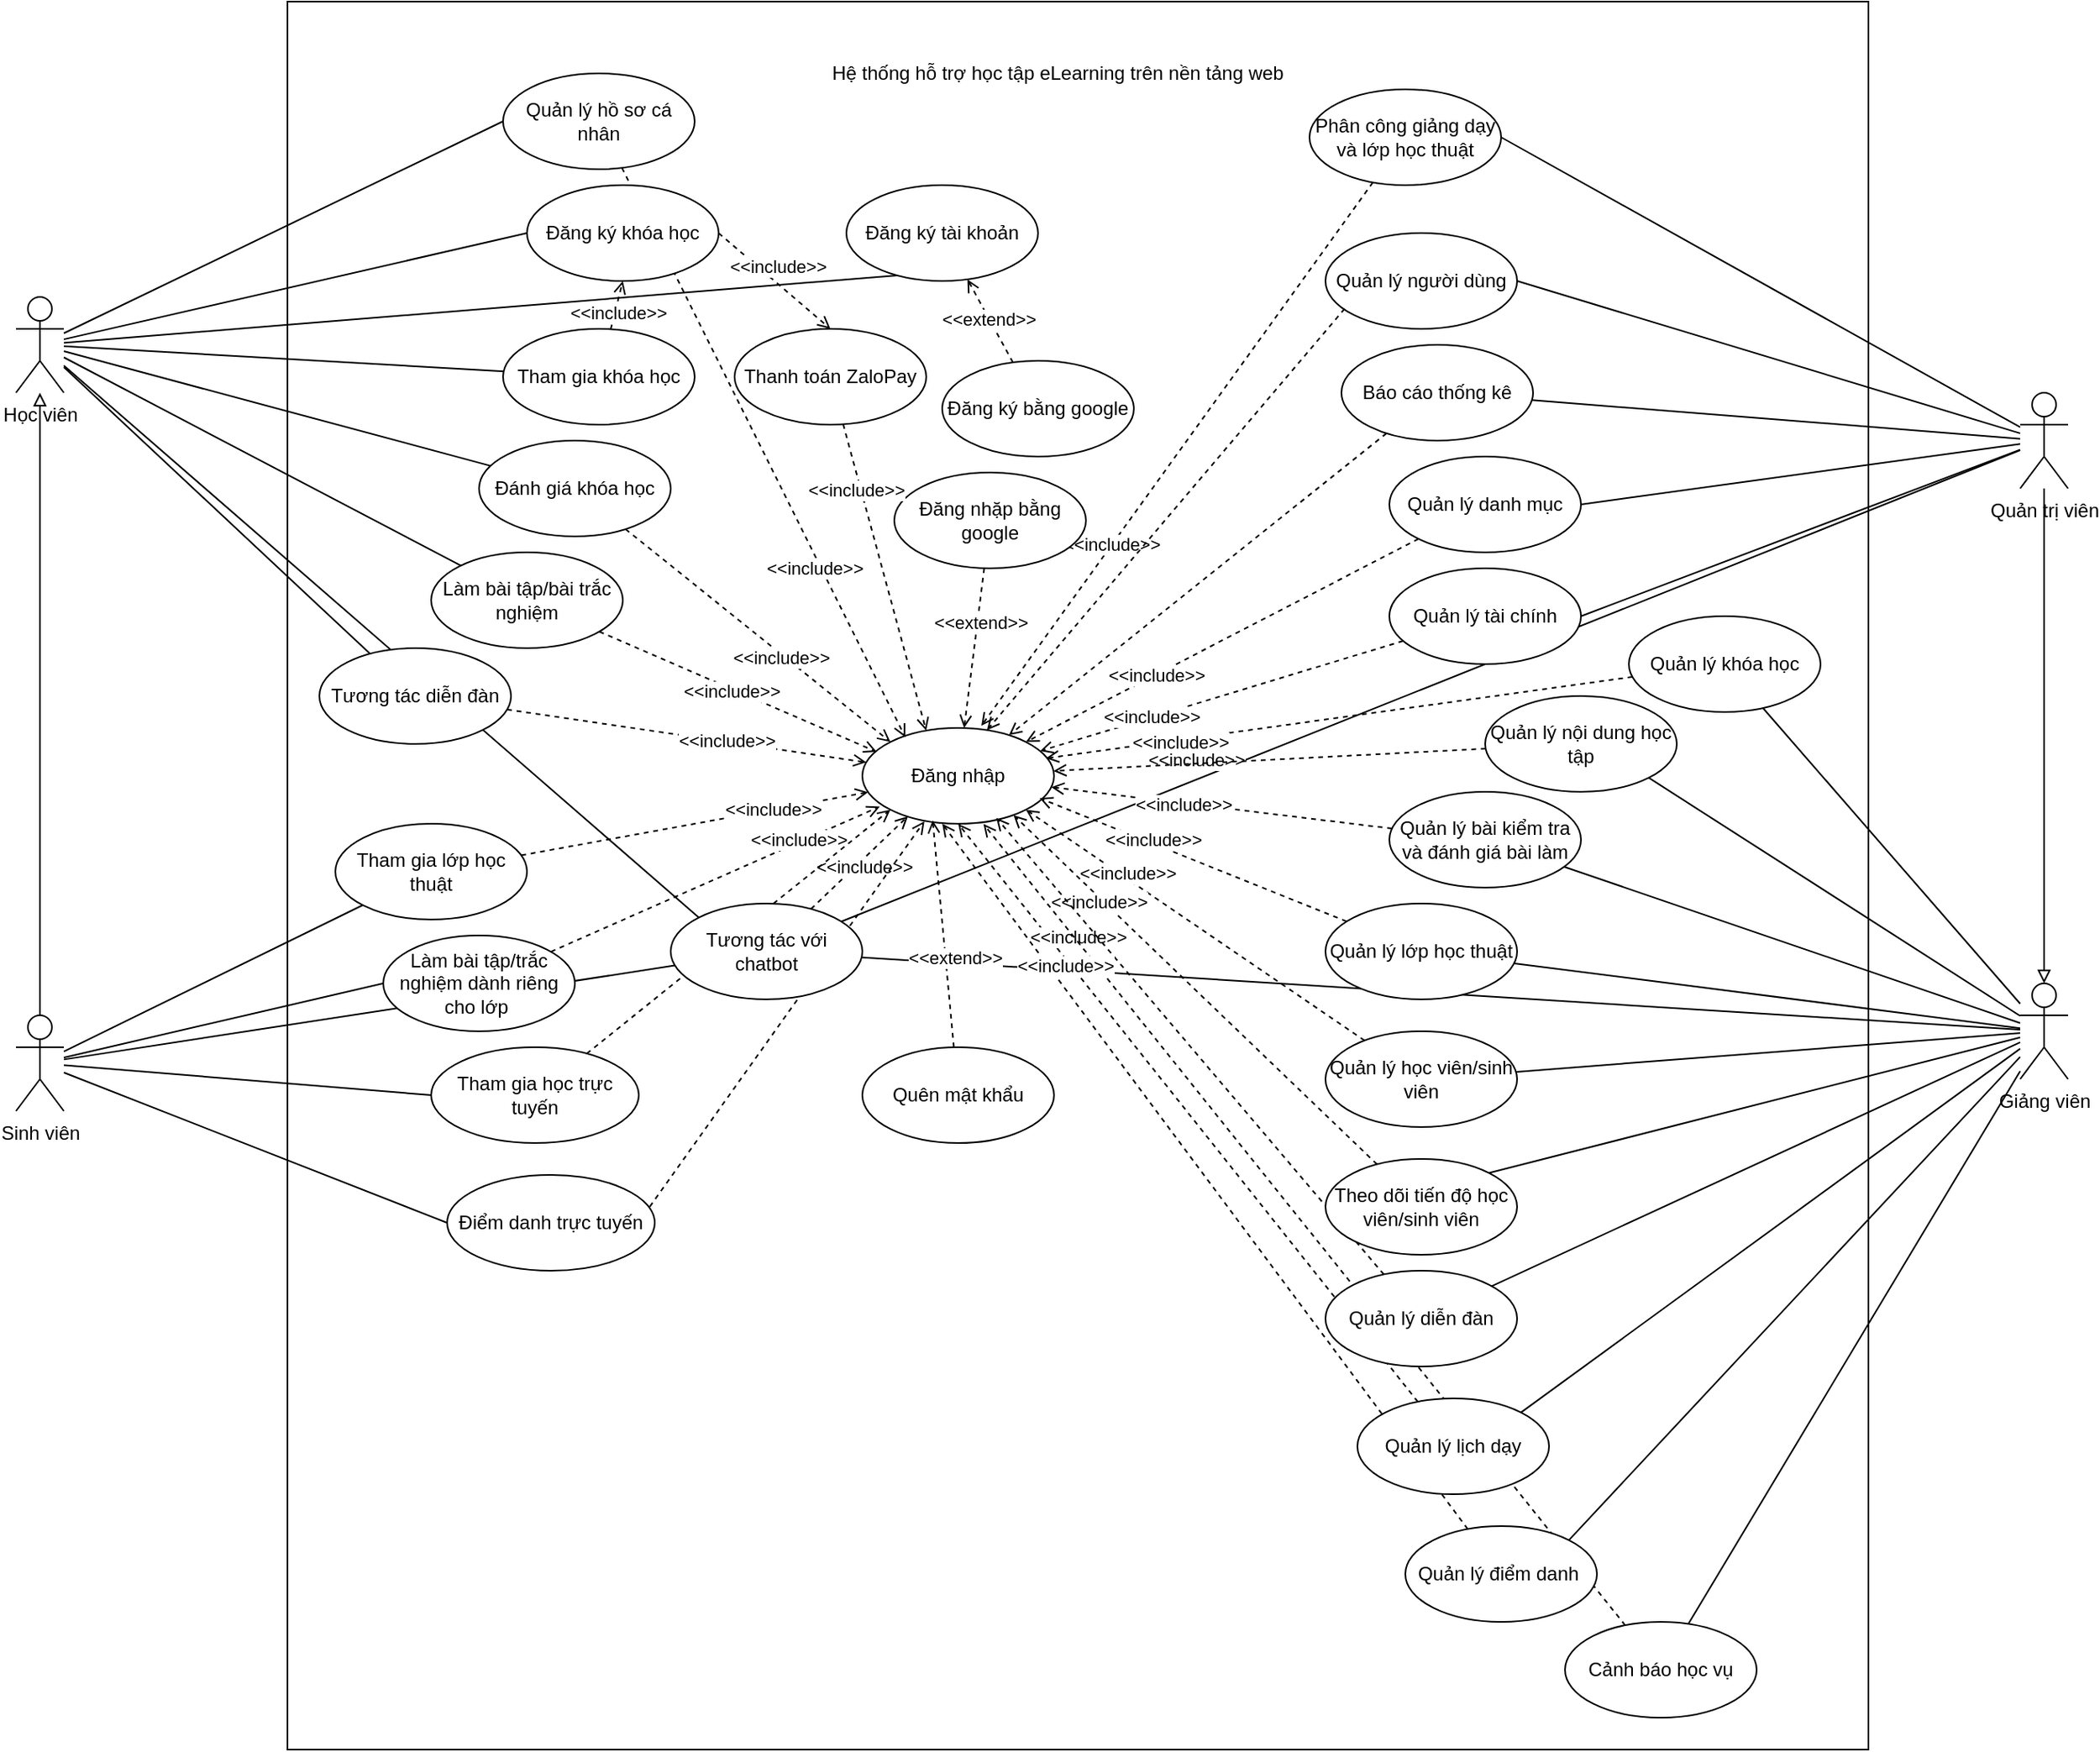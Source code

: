 <mxfile version="27.0.5">
  <diagram name="Page-1" id="1tPXWr4MXvIg0yxkVhAh">
    <mxGraphModel dx="3032" dy="2328" grid="1" gridSize="10" guides="1" tooltips="1" connect="1" arrows="1" fold="1" page="1" pageScale="1" pageWidth="850" pageHeight="1100" math="0" shadow="0">
      <root>
        <mxCell id="0" />
        <mxCell id="1" parent="0" />
        <mxCell id="3rlUS54P9s7ipiS06-Pa-1" value="" style="rounded=0;whiteSpace=wrap;html=1;" parent="1" vertex="1">
          <mxGeometry x="170" y="-75" width="990" height="1095" as="geometry" />
        </mxCell>
        <mxCell id="3rlUS54P9s7ipiS06-Pa-2" value="Hệ thống hỗ trợ học tập eLearning trên nền tảng web" style="text;html=1;align=center;verticalAlign=middle;whiteSpace=wrap;rounded=0;" parent="1" vertex="1">
          <mxGeometry x="425" y="-40" width="455" height="20" as="geometry" />
        </mxCell>
        <mxCell id="3rlUS54P9s7ipiS06-Pa-32" style="rounded=0;orthogonalLoop=1;jettySize=auto;html=1;entryX=1;entryY=0.5;entryDx=0;entryDy=0;endArrow=none;startFill=0;" parent="1" source="3rlUS54P9s7ipiS06-Pa-3" target="3rlUS54P9s7ipiS06-Pa-15" edge="1">
          <mxGeometry relative="1" as="geometry" />
        </mxCell>
        <mxCell id="3rlUS54P9s7ipiS06-Pa-33" style="rounded=0;orthogonalLoop=1;jettySize=auto;html=1;entryX=1;entryY=0.5;entryDx=0;entryDy=0;endArrow=none;startFill=0;" parent="1" source="3rlUS54P9s7ipiS06-Pa-3" target="3rlUS54P9s7ipiS06-Pa-16" edge="1">
          <mxGeometry relative="1" as="geometry" />
        </mxCell>
        <mxCell id="3rlUS54P9s7ipiS06-Pa-35" style="rounded=0;orthogonalLoop=1;jettySize=auto;html=1;entryX=1;entryY=0.5;entryDx=0;entryDy=0;endArrow=none;startFill=0;" parent="1" source="3rlUS54P9s7ipiS06-Pa-3" target="3rlUS54P9s7ipiS06-Pa-21" edge="1">
          <mxGeometry relative="1" as="geometry" />
        </mxCell>
        <mxCell id="3rlUS54P9s7ipiS06-Pa-36" style="rounded=0;orthogonalLoop=1;jettySize=auto;html=1;entryX=1;entryY=0.5;entryDx=0;entryDy=0;endArrow=none;startFill=0;" parent="1" source="3rlUS54P9s7ipiS06-Pa-3" target="3rlUS54P9s7ipiS06-Pa-18" edge="1">
          <mxGeometry relative="1" as="geometry" />
        </mxCell>
        <mxCell id="3rlUS54P9s7ipiS06-Pa-59" style="rounded=0;orthogonalLoop=1;jettySize=auto;html=1;endArrow=none;startFill=0;" parent="1" source="3rlUS54P9s7ipiS06-Pa-3" target="3rlUS54P9s7ipiS06-Pa-20" edge="1">
          <mxGeometry relative="1" as="geometry" />
        </mxCell>
        <mxCell id="3rlUS54P9s7ipiS06-Pa-69" style="rounded=0;orthogonalLoop=1;jettySize=auto;html=1;endArrow=block;endFill=0;" parent="1" source="3rlUS54P9s7ipiS06-Pa-3" target="3rlUS54P9s7ipiS06-Pa-9" edge="1">
          <mxGeometry relative="1" as="geometry" />
        </mxCell>
        <mxCell id="3rlUS54P9s7ipiS06-Pa-274" style="rounded=0;orthogonalLoop=1;jettySize=auto;html=1;endArrow=none;startFill=0;" parent="1" source="3rlUS54P9s7ipiS06-Pa-3" target="3rlUS54P9s7ipiS06-Pa-271" edge="1">
          <mxGeometry relative="1" as="geometry" />
        </mxCell>
        <mxCell id="3rlUS54P9s7ipiS06-Pa-3" value="Quản trị viên" style="shape=umlActor;verticalLabelPosition=bottom;verticalAlign=top;html=1;outlineConnect=0;" parent="1" vertex="1">
          <mxGeometry x="1255" y="170" width="30" height="60" as="geometry" />
        </mxCell>
        <mxCell id="3rlUS54P9s7ipiS06-Pa-112" style="rounded=0;orthogonalLoop=1;jettySize=auto;html=1;entryX=0;entryY=0.5;entryDx=0;entryDy=0;endArrow=none;startFill=0;" parent="1" source="3rlUS54P9s7ipiS06-Pa-5" target="3rlUS54P9s7ipiS06-Pa-105" edge="1">
          <mxGeometry relative="1" as="geometry" />
        </mxCell>
        <mxCell id="3rlUS54P9s7ipiS06-Pa-113" style="rounded=0;orthogonalLoop=1;jettySize=auto;html=1;entryX=0;entryY=0.5;entryDx=0;entryDy=0;endArrow=none;startFill=0;" parent="1" source="3rlUS54P9s7ipiS06-Pa-5" target="3rlUS54P9s7ipiS06-Pa-109" edge="1">
          <mxGeometry relative="1" as="geometry" />
        </mxCell>
        <mxCell id="3rlUS54P9s7ipiS06-Pa-114" style="rounded=0;orthogonalLoop=1;jettySize=auto;html=1;endArrow=none;startFill=0;" parent="1" source="3rlUS54P9s7ipiS06-Pa-5" target="3rlUS54P9s7ipiS06-Pa-107" edge="1">
          <mxGeometry relative="1" as="geometry" />
        </mxCell>
        <mxCell id="3rlUS54P9s7ipiS06-Pa-115" style="rounded=0;orthogonalLoop=1;jettySize=auto;html=1;endArrow=none;startFill=0;" parent="1" source="3rlUS54P9s7ipiS06-Pa-5" target="3rlUS54P9s7ipiS06-Pa-110" edge="1">
          <mxGeometry relative="1" as="geometry" />
        </mxCell>
        <mxCell id="3rlUS54P9s7ipiS06-Pa-116" style="rounded=0;orthogonalLoop=1;jettySize=auto;html=1;endArrow=none;startFill=0;" parent="1" source="3rlUS54P9s7ipiS06-Pa-5" target="3rlUS54P9s7ipiS06-Pa-108" edge="1">
          <mxGeometry relative="1" as="geometry" />
        </mxCell>
        <mxCell id="3rlUS54P9s7ipiS06-Pa-118" style="rounded=0;orthogonalLoop=1;jettySize=auto;html=1;endArrow=none;startFill=0;" parent="1" source="3rlUS54P9s7ipiS06-Pa-5" target="3rlUS54P9s7ipiS06-Pa-117" edge="1">
          <mxGeometry relative="1" as="geometry" />
        </mxCell>
        <mxCell id="3rlUS54P9s7ipiS06-Pa-129" style="rounded=0;orthogonalLoop=1;jettySize=auto;html=1;endArrow=none;startFill=0;entryX=0.282;entryY=0.939;entryDx=0;entryDy=0;entryPerimeter=0;" parent="1" source="3rlUS54P9s7ipiS06-Pa-5" target="3rlUS54P9s7ipiS06-Pa-39" edge="1">
          <mxGeometry relative="1" as="geometry">
            <mxPoint x="511" y="95" as="targetPoint" />
          </mxGeometry>
        </mxCell>
        <mxCell id="3rlUS54P9s7ipiS06-Pa-138" style="rounded=0;orthogonalLoop=1;jettySize=auto;html=1;entryX=0;entryY=0;entryDx=0;entryDy=0;endArrow=none;startFill=0;" parent="1" source="3rlUS54P9s7ipiS06-Pa-5" target="3rlUS54P9s7ipiS06-Pa-20" edge="1">
          <mxGeometry relative="1" as="geometry" />
        </mxCell>
        <mxCell id="3rlUS54P9s7ipiS06-Pa-5" value="Học viên" style="shape=umlActor;verticalLabelPosition=bottom;verticalAlign=top;html=1;outlineConnect=0;" parent="1" vertex="1">
          <mxGeometry y="110" width="30" height="60" as="geometry" />
        </mxCell>
        <mxCell id="3rlUS54P9s7ipiS06-Pa-80" style="rounded=0;orthogonalLoop=1;jettySize=auto;html=1;entryX=1;entryY=1;entryDx=0;entryDy=0;endArrow=none;startFill=0;" parent="1" source="3rlUS54P9s7ipiS06-Pa-9" target="3rlUS54P9s7ipiS06-Pa-70" edge="1">
          <mxGeometry relative="1" as="geometry" />
        </mxCell>
        <mxCell id="3rlUS54P9s7ipiS06-Pa-81" style="rounded=0;orthogonalLoop=1;jettySize=auto;html=1;endArrow=none;startFill=0;" parent="1" source="3rlUS54P9s7ipiS06-Pa-9" target="3rlUS54P9s7ipiS06-Pa-72" edge="1">
          <mxGeometry relative="1" as="geometry" />
        </mxCell>
        <mxCell id="3rlUS54P9s7ipiS06-Pa-82" style="rounded=0;orthogonalLoop=1;jettySize=auto;html=1;endArrow=none;startFill=0;" parent="1" source="3rlUS54P9s7ipiS06-Pa-9" target="3rlUS54P9s7ipiS06-Pa-73" edge="1">
          <mxGeometry relative="1" as="geometry" />
        </mxCell>
        <mxCell id="3rlUS54P9s7ipiS06-Pa-83" style="rounded=0;orthogonalLoop=1;jettySize=auto;html=1;endArrow=none;startFill=0;" parent="1" source="3rlUS54P9s7ipiS06-Pa-9" target="3rlUS54P9s7ipiS06-Pa-75" edge="1">
          <mxGeometry relative="1" as="geometry" />
        </mxCell>
        <mxCell id="3rlUS54P9s7ipiS06-Pa-84" style="rounded=0;orthogonalLoop=1;jettySize=auto;html=1;entryX=1;entryY=0;entryDx=0;entryDy=0;endArrow=none;startFill=0;" parent="1" source="3rlUS54P9s7ipiS06-Pa-9" target="3rlUS54P9s7ipiS06-Pa-74" edge="1">
          <mxGeometry relative="1" as="geometry" />
        </mxCell>
        <mxCell id="3rlUS54P9s7ipiS06-Pa-86" style="rounded=0;orthogonalLoop=1;jettySize=auto;html=1;endArrow=none;startFill=0;" parent="1" source="3rlUS54P9s7ipiS06-Pa-9" target="3rlUS54P9s7ipiS06-Pa-76" edge="1">
          <mxGeometry relative="1" as="geometry" />
        </mxCell>
        <mxCell id="3rlUS54P9s7ipiS06-Pa-87" style="rounded=0;orthogonalLoop=1;jettySize=auto;html=1;endArrow=none;startFill=0;" parent="1" source="3rlUS54P9s7ipiS06-Pa-9" target="3rlUS54P9s7ipiS06-Pa-20" edge="1">
          <mxGeometry relative="1" as="geometry" />
        </mxCell>
        <mxCell id="QAu3yOFL1Gq5CAF_MN-S-8" style="rounded=0;orthogonalLoop=1;jettySize=auto;html=1;endArrow=none;startFill=0;" edge="1" parent="1" source="3rlUS54P9s7ipiS06-Pa-9" target="3rlUS54P9s7ipiS06-Pa-17">
          <mxGeometry relative="1" as="geometry" />
        </mxCell>
        <mxCell id="QAu3yOFL1Gq5CAF_MN-S-9" style="rounded=0;orthogonalLoop=1;jettySize=auto;html=1;entryX=1;entryY=0;entryDx=0;entryDy=0;endArrow=none;startFill=0;" edge="1" parent="1" source="3rlUS54P9s7ipiS06-Pa-9" target="QAu3yOFL1Gq5CAF_MN-S-5">
          <mxGeometry relative="1" as="geometry" />
        </mxCell>
        <mxCell id="QAu3yOFL1Gq5CAF_MN-S-10" style="rounded=0;orthogonalLoop=1;jettySize=auto;html=1;endArrow=none;startFill=0;" edge="1" parent="1" source="3rlUS54P9s7ipiS06-Pa-9" target="QAu3yOFL1Gq5CAF_MN-S-6">
          <mxGeometry relative="1" as="geometry" />
        </mxCell>
        <mxCell id="QAu3yOFL1Gq5CAF_MN-S-14" style="rounded=0;orthogonalLoop=1;jettySize=auto;html=1;entryX=1;entryY=0;entryDx=0;entryDy=0;endArrow=none;startFill=0;" edge="1" parent="1" source="3rlUS54P9s7ipiS06-Pa-9" target="3rlUS54P9s7ipiS06-Pa-22">
          <mxGeometry relative="1" as="geometry" />
        </mxCell>
        <mxCell id="3rlUS54P9s7ipiS06-Pa-9" value="Giảng viên" style="shape=umlActor;verticalLabelPosition=bottom;verticalAlign=top;html=1;outlineConnect=0;" parent="1" vertex="1">
          <mxGeometry x="1255" y="540" width="30" height="60" as="geometry" />
        </mxCell>
        <mxCell id="3rlUS54P9s7ipiS06-Pa-136" style="rounded=0;orthogonalLoop=1;jettySize=auto;html=1;endArrow=block;endFill=0;" parent="1" source="3rlUS54P9s7ipiS06-Pa-10" target="3rlUS54P9s7ipiS06-Pa-5" edge="1">
          <mxGeometry relative="1" as="geometry" />
        </mxCell>
        <mxCell id="3rlUS54P9s7ipiS06-Pa-140" style="rounded=0;orthogonalLoop=1;jettySize=auto;html=1;endArrow=none;startFill=0;" parent="1" source="3rlUS54P9s7ipiS06-Pa-10" target="3rlUS54P9s7ipiS06-Pa-139" edge="1">
          <mxGeometry relative="1" as="geometry" />
        </mxCell>
        <mxCell id="3rlUS54P9s7ipiS06-Pa-144" style="rounded=0;orthogonalLoop=1;jettySize=auto;html=1;entryX=0;entryY=0.5;entryDx=0;entryDy=0;endArrow=none;startFill=0;" parent="1" source="3rlUS54P9s7ipiS06-Pa-10" target="3rlUS54P9s7ipiS06-Pa-143" edge="1">
          <mxGeometry relative="1" as="geometry" />
        </mxCell>
        <mxCell id="3rlUS54P9s7ipiS06-Pa-145" style="rounded=0;orthogonalLoop=1;jettySize=auto;html=1;endArrow=none;startFill=0;" parent="1" source="3rlUS54P9s7ipiS06-Pa-10" target="3rlUS54P9s7ipiS06-Pa-20" edge="1">
          <mxGeometry relative="1" as="geometry" />
        </mxCell>
        <mxCell id="QAu3yOFL1Gq5CAF_MN-S-3" style="rounded=0;orthogonalLoop=1;jettySize=auto;html=1;entryX=0;entryY=0.5;entryDx=0;entryDy=0;endArrow=none;startFill=0;" edge="1" parent="1" source="3rlUS54P9s7ipiS06-Pa-10" target="QAu3yOFL1Gq5CAF_MN-S-1">
          <mxGeometry relative="1" as="geometry" />
        </mxCell>
        <mxCell id="QAu3yOFL1Gq5CAF_MN-S-4" style="rounded=0;orthogonalLoop=1;jettySize=auto;html=1;entryX=0;entryY=0.5;entryDx=0;entryDy=0;endArrow=none;startFill=0;" edge="1" parent="1" source="3rlUS54P9s7ipiS06-Pa-10" target="QAu3yOFL1Gq5CAF_MN-S-2">
          <mxGeometry relative="1" as="geometry" />
        </mxCell>
        <mxCell id="3rlUS54P9s7ipiS06-Pa-10" value="Sinh viên" style="shape=umlActor;verticalLabelPosition=bottom;verticalAlign=top;html=1;outlineConnect=0;" parent="1" vertex="1">
          <mxGeometry y="560" width="30" height="60" as="geometry" />
        </mxCell>
        <mxCell id="3rlUS54P9s7ipiS06-Pa-14" value="Đăng nhập" style="ellipse;whiteSpace=wrap;html=1;" parent="1" vertex="1">
          <mxGeometry x="530" y="380" width="120" height="60" as="geometry" />
        </mxCell>
        <mxCell id="3rlUS54P9s7ipiS06-Pa-48" style="rounded=0;orthogonalLoop=1;jettySize=auto;html=1;endArrow=open;endFill=0;dashed=1;entryX=0.621;entryY=-0.022;entryDx=0;entryDy=0;entryPerimeter=0;" parent="1" source="3rlUS54P9s7ipiS06-Pa-16" target="3rlUS54P9s7ipiS06-Pa-14" edge="1">
          <mxGeometry relative="1" as="geometry" />
        </mxCell>
        <mxCell id="3rlUS54P9s7ipiS06-Pa-65" value="&amp;lt;&amp;lt;include&amp;gt;&amp;gt;" style="edgeLabel;html=1;align=center;verticalAlign=middle;resizable=0;points=[];" parent="3rlUS54P9s7ipiS06-Pa-48" vertex="1" connectable="0">
          <mxGeometry x="0.332" y="-1" relative="1" as="geometry">
            <mxPoint as="offset" />
          </mxGeometry>
        </mxCell>
        <mxCell id="3rlUS54P9s7ipiS06-Pa-55" style="rounded=0;orthogonalLoop=1;jettySize=auto;html=1;endArrow=open;endFill=0;dashed=1;entryX=0.958;entryY=0.317;entryDx=0;entryDy=0;entryPerimeter=0;" parent="1" source="3rlUS54P9s7ipiS06-Pa-17" target="3rlUS54P9s7ipiS06-Pa-14" edge="1">
          <mxGeometry relative="1" as="geometry">
            <mxPoint x="610" y="380" as="targetPoint" />
          </mxGeometry>
        </mxCell>
        <mxCell id="3rlUS54P9s7ipiS06-Pa-64" value="&amp;lt;&amp;lt;include&amp;gt;&amp;gt;" style="edgeLabel;html=1;align=center;verticalAlign=middle;resizable=0;points=[];" parent="3rlUS54P9s7ipiS06-Pa-55" vertex="1" connectable="0">
          <mxGeometry x="0.613" relative="1" as="geometry">
            <mxPoint x="23" y="11" as="offset" />
          </mxGeometry>
        </mxCell>
        <mxCell id="3rlUS54P9s7ipiS06-Pa-275" value="&amp;lt;&amp;lt;include&amp;gt;&amp;gt;" style="edgeLabel;html=1;align=center;verticalAlign=middle;resizable=0;points=[];" parent="3rlUS54P9s7ipiS06-Pa-55" vertex="1" connectable="0">
          <mxGeometry x="0.543" y="1" relative="1" as="geometry">
            <mxPoint as="offset" />
          </mxGeometry>
        </mxCell>
        <mxCell id="3rlUS54P9s7ipiS06-Pa-17" value="&lt;p style=&quot;white-space-collapse: preserve;&quot; dir=&quot;auto&quot;&gt;Quản lý khóa học&lt;/p&gt;" style="ellipse;whiteSpace=wrap;html=1;" parent="1" vertex="1">
          <mxGeometry x="1010" y="310" width="120" height="60" as="geometry" />
        </mxCell>
        <mxCell id="3rlUS54P9s7ipiS06-Pa-51" style="rounded=0;orthogonalLoop=1;jettySize=auto;html=1;endArrow=open;endFill=0;dashed=1;" parent="1" source="3rlUS54P9s7ipiS06-Pa-18" target="3rlUS54P9s7ipiS06-Pa-14" edge="1">
          <mxGeometry relative="1" as="geometry" />
        </mxCell>
        <mxCell id="3rlUS54P9s7ipiS06-Pa-62" value="&amp;lt;&amp;lt;include&amp;gt;&amp;gt;" style="edgeLabel;html=1;align=center;verticalAlign=middle;resizable=0;points=[];" parent="3rlUS54P9s7ipiS06-Pa-51" vertex="1" connectable="0">
          <mxGeometry x="0.383" relative="1" as="geometry">
            <mxPoint as="offset" />
          </mxGeometry>
        </mxCell>
        <mxCell id="3rlUS54P9s7ipiS06-Pa-18" value="&lt;p style=&quot;white-space-collapse: preserve;&quot; dir=&quot;auto&quot;&gt;Quản lý tài chính&lt;/p&gt;" style="ellipse;whiteSpace=wrap;html=1;" parent="1" vertex="1">
          <mxGeometry x="860" y="280" width="120" height="60" as="geometry" />
        </mxCell>
        <mxCell id="3rlUS54P9s7ipiS06-Pa-58" style="rounded=0;orthogonalLoop=1;jettySize=auto;html=1;endArrow=open;endFill=0;dashed=1;entryX=0.238;entryY=0.922;entryDx=0;entryDy=0;entryPerimeter=0;" parent="1" source="3rlUS54P9s7ipiS06-Pa-20" target="3rlUS54P9s7ipiS06-Pa-14" edge="1">
          <mxGeometry relative="1" as="geometry" />
        </mxCell>
        <mxCell id="3rlUS54P9s7ipiS06-Pa-67" value="&amp;lt;&amp;lt;include&amp;gt;&amp;gt;" style="edgeLabel;html=1;align=center;verticalAlign=middle;resizable=0;points=[];" parent="3rlUS54P9s7ipiS06-Pa-58" vertex="1" connectable="0">
          <mxGeometry x="0.474" y="-3" relative="1" as="geometry">
            <mxPoint x="-14" y="14" as="offset" />
          </mxGeometry>
        </mxCell>
        <mxCell id="3rlUS54P9s7ipiS06-Pa-50" style="rounded=0;orthogonalLoop=1;jettySize=auto;html=1;endArrow=open;endFill=0;dashed=1;entryX=1;entryY=0;entryDx=0;entryDy=0;" parent="1" source="3rlUS54P9s7ipiS06-Pa-21" target="3rlUS54P9s7ipiS06-Pa-14" edge="1">
          <mxGeometry relative="1" as="geometry" />
        </mxCell>
        <mxCell id="3rlUS54P9s7ipiS06-Pa-63" value="&amp;lt;&amp;lt;include&amp;gt;&amp;gt;" style="edgeLabel;html=1;align=center;verticalAlign=middle;resizable=0;points=[];" parent="3rlUS54P9s7ipiS06-Pa-50" vertex="1" connectable="0">
          <mxGeometry x="0.337" relative="1" as="geometry">
            <mxPoint as="offset" />
          </mxGeometry>
        </mxCell>
        <mxCell id="3rlUS54P9s7ipiS06-Pa-21" value="&lt;p style=&quot;white-space-collapse: preserve;&quot; dir=&quot;auto&quot;&gt;Quản lý danh mục&lt;/p&gt;" style="ellipse;whiteSpace=wrap;html=1;" parent="1" vertex="1">
          <mxGeometry x="860" y="210" width="120" height="60" as="geometry" />
        </mxCell>
        <mxCell id="3rlUS54P9s7ipiS06-Pa-52" style="rounded=0;orthogonalLoop=1;jettySize=auto;html=1;endArrow=open;endFill=0;dashed=1;" parent="1" source="3rlUS54P9s7ipiS06-Pa-22" edge="1">
          <mxGeometry relative="1" as="geometry">
            <mxPoint x="590" y="440" as="targetPoint" />
          </mxGeometry>
        </mxCell>
        <mxCell id="3rlUS54P9s7ipiS06-Pa-61" value="&amp;lt;&amp;lt;include&amp;gt;&amp;gt;" style="edgeLabel;html=1;align=center;verticalAlign=middle;resizable=0;points=[];" parent="3rlUS54P9s7ipiS06-Pa-52" vertex="1" connectable="0">
          <mxGeometry x="0.553" y="2" relative="1" as="geometry">
            <mxPoint x="12" y="-12" as="offset" />
          </mxGeometry>
        </mxCell>
        <mxCell id="3rlUS54P9s7ipiS06-Pa-39" value="Đăng ký tài khoản" style="ellipse;whiteSpace=wrap;html=1;" parent="1" vertex="1">
          <mxGeometry x="520" y="40" width="120" height="60" as="geometry" />
        </mxCell>
        <mxCell id="3rlUS54P9s7ipiS06-Pa-43" style="rounded=0;orthogonalLoop=1;jettySize=auto;html=1;endArrow=open;endFill=0;dashed=1;" parent="1" source="3rlUS54P9s7ipiS06-Pa-42" target="3rlUS54P9s7ipiS06-Pa-14" edge="1">
          <mxGeometry relative="1" as="geometry" />
        </mxCell>
        <mxCell id="3rlUS54P9s7ipiS06-Pa-270" value="&amp;lt;&amp;lt;extend&amp;gt;&amp;gt;" style="edgeLabel;html=1;align=center;verticalAlign=middle;resizable=0;points=[];" parent="3rlUS54P9s7ipiS06-Pa-43" vertex="1" connectable="0">
          <mxGeometry x="-0.324" y="2" relative="1" as="geometry">
            <mxPoint as="offset" />
          </mxGeometry>
        </mxCell>
        <mxCell id="3rlUS54P9s7ipiS06-Pa-42" value="Đăng nhặp bằng google" style="ellipse;whiteSpace=wrap;html=1;" parent="1" vertex="1">
          <mxGeometry x="550" y="220" width="120" height="60" as="geometry" />
        </mxCell>
        <mxCell id="3rlUS54P9s7ipiS06-Pa-44" value="Đăng ký bằng google" style="ellipse;whiteSpace=wrap;html=1;" parent="1" vertex="1">
          <mxGeometry x="580" y="150" width="120" height="60" as="geometry" />
        </mxCell>
        <mxCell id="3rlUS54P9s7ipiS06-Pa-46" style="rounded=0;orthogonalLoop=1;jettySize=auto;html=1;exitX=0;exitY=0;exitDx=0;exitDy=0;" parent="1" source="3rlUS54P9s7ipiS06-Pa-15" target="3rlUS54P9s7ipiS06-Pa-15" edge="1">
          <mxGeometry relative="1" as="geometry" />
        </mxCell>
        <mxCell id="3rlUS54P9s7ipiS06-Pa-15" value="&lt;p style=&quot;white-space-collapse: preserve;&quot; dir=&quot;auto&quot;&gt;Quản lý người dùng&lt;/p&gt;" style="ellipse;whiteSpace=wrap;html=1;" parent="1" vertex="1">
          <mxGeometry x="820" y="70" width="120" height="60" as="geometry" />
        </mxCell>
        <mxCell id="3rlUS54P9s7ipiS06-Pa-88" style="rounded=0;orthogonalLoop=1;jettySize=auto;html=1;dashed=1;endArrow=open;endFill=0;" parent="1" source="3rlUS54P9s7ipiS06-Pa-70" target="3rlUS54P9s7ipiS06-Pa-14" edge="1">
          <mxGeometry relative="1" as="geometry" />
        </mxCell>
        <mxCell id="3rlUS54P9s7ipiS06-Pa-70" value="&lt;p style=&quot;white-space-collapse: preserve;&quot; dir=&quot;auto&quot;&gt;&lt;span style=&quot;text-align: left;&quot;&gt;Quản lý nội dung học tập&lt;/span&gt;&lt;/p&gt;" style="ellipse;whiteSpace=wrap;html=1;" parent="1" vertex="1">
          <mxGeometry x="920" y="360" width="120" height="60" as="geometry" />
        </mxCell>
        <mxCell id="3rlUS54P9s7ipiS06-Pa-89" style="rounded=0;orthogonalLoop=1;jettySize=auto;html=1;dashed=1;endArrow=open;endFill=0;" parent="1" source="3rlUS54P9s7ipiS06-Pa-72" target="3rlUS54P9s7ipiS06-Pa-14" edge="1">
          <mxGeometry relative="1" as="geometry" />
        </mxCell>
        <mxCell id="3rlUS54P9s7ipiS06-Pa-98" value="&amp;lt;&amp;lt;include&amp;gt;&amp;gt;" style="edgeLabel;html=1;align=center;verticalAlign=middle;resizable=0;points=[];" parent="3rlUS54P9s7ipiS06-Pa-89" vertex="1" connectable="0">
          <mxGeometry x="0.224" y="1" relative="1" as="geometry">
            <mxPoint as="offset" />
          </mxGeometry>
        </mxCell>
        <mxCell id="3rlUS54P9s7ipiS06-Pa-72" value="&lt;p style=&quot;white-space-collapse: preserve;&quot; dir=&quot;auto&quot;&gt;&lt;span style=&quot;text-align: left;&quot;&gt;Quản lý bài kiểm tra và đánh giá bài làm&lt;/span&gt;&lt;/p&gt;" style="ellipse;whiteSpace=wrap;html=1;" parent="1" vertex="1">
          <mxGeometry x="860" y="420" width="120" height="60" as="geometry" />
        </mxCell>
        <mxCell id="3rlUS54P9s7ipiS06-Pa-73" value="&lt;p style=&quot;white-space-collapse: preserve;&quot; dir=&quot;auto&quot;&gt;&lt;span style=&quot;text-align: left;&quot;&gt;Quản lý lớp học thuật&lt;/span&gt;&lt;br style=&quot;text-align: left;&quot;&gt;&lt;/p&gt;" style="ellipse;whiteSpace=wrap;html=1;" parent="1" vertex="1">
          <mxGeometry x="820" y="490" width="120" height="60" as="geometry" />
        </mxCell>
        <mxCell id="3rlUS54P9s7ipiS06-Pa-91" style="rounded=0;orthogonalLoop=1;jettySize=auto;html=1;entryX=1;entryY=1;entryDx=0;entryDy=0;dashed=1;endArrow=open;endFill=0;" parent="1" source="3rlUS54P9s7ipiS06-Pa-75" target="3rlUS54P9s7ipiS06-Pa-14" edge="1">
          <mxGeometry relative="1" as="geometry" />
        </mxCell>
        <mxCell id="3rlUS54P9s7ipiS06-Pa-100" value="&amp;lt;&amp;lt;include&amp;gt;&amp;gt;" style="edgeLabel;html=1;align=center;verticalAlign=middle;resizable=0;points=[];" parent="3rlUS54P9s7ipiS06-Pa-91" vertex="1" connectable="0">
          <mxGeometry x="0.421" y="-3" relative="1" as="geometry">
            <mxPoint as="offset" />
          </mxGeometry>
        </mxCell>
        <mxCell id="3rlUS54P9s7ipiS06-Pa-90" style="rounded=0;orthogonalLoop=1;jettySize=auto;html=1;entryX=0.925;entryY=0.733;entryDx=0;entryDy=0;entryPerimeter=0;dashed=1;endArrow=open;endFill=0;" parent="1" source="3rlUS54P9s7ipiS06-Pa-73" target="3rlUS54P9s7ipiS06-Pa-14" edge="1">
          <mxGeometry relative="1" as="geometry" />
        </mxCell>
        <mxCell id="3rlUS54P9s7ipiS06-Pa-99" value="&amp;lt;&amp;lt;include&amp;gt;&amp;gt;" style="edgeLabel;html=1;align=center;verticalAlign=middle;resizable=0;points=[];" parent="3rlUS54P9s7ipiS06-Pa-90" vertex="1" connectable="0">
          <mxGeometry x="0.275" y="-2" relative="1" as="geometry">
            <mxPoint as="offset" />
          </mxGeometry>
        </mxCell>
        <mxCell id="3rlUS54P9s7ipiS06-Pa-92" style="rounded=0;orthogonalLoop=1;jettySize=auto;html=1;entryX=0.789;entryY=0.911;entryDx=0;entryDy=0;entryPerimeter=0;dashed=1;endArrow=open;endFill=0;" parent="1" source="3rlUS54P9s7ipiS06-Pa-74" target="3rlUS54P9s7ipiS06-Pa-14" edge="1">
          <mxGeometry relative="1" as="geometry" />
        </mxCell>
        <mxCell id="3rlUS54P9s7ipiS06-Pa-101" value="&amp;lt;&amp;lt;include&amp;gt;&amp;gt;" style="edgeLabel;html=1;align=center;verticalAlign=middle;resizable=0;points=[];" parent="3rlUS54P9s7ipiS06-Pa-92" vertex="1" connectable="0">
          <mxGeometry x="0.517" y="2" relative="1" as="geometry">
            <mxPoint as="offset" />
          </mxGeometry>
        </mxCell>
        <mxCell id="3rlUS54P9s7ipiS06-Pa-75" value="&lt;p style=&quot;white-space-collapse: preserve;&quot; dir=&quot;auto&quot;&gt;Quản lý học viên/sinh viên&lt;/p&gt;" style="ellipse;whiteSpace=wrap;html=1;align=center;" parent="1" vertex="1">
          <mxGeometry x="820" y="570" width="120" height="60" as="geometry" />
        </mxCell>
        <mxCell id="3rlUS54P9s7ipiS06-Pa-96" style="rounded=0;orthogonalLoop=1;jettySize=auto;html=1;entryX=0.699;entryY=0.939;entryDx=0;entryDy=0;entryPerimeter=0;dashed=1;endArrow=open;endFill=0;" parent="1" source="3rlUS54P9s7ipiS06-Pa-76" target="3rlUS54P9s7ipiS06-Pa-14" edge="1">
          <mxGeometry relative="1" as="geometry" />
        </mxCell>
        <mxCell id="3rlUS54P9s7ipiS06-Pa-16" value="&lt;p style=&quot;white-space-collapse: preserve;&quot; dir=&quot;auto&quot;&gt;Phân công giảng dạy và lớp học thuật&lt;/p&gt;" style="ellipse;whiteSpace=wrap;html=1;" parent="1" vertex="1">
          <mxGeometry x="810" y="-20" width="120" height="60" as="geometry" />
        </mxCell>
        <mxCell id="3rlUS54P9s7ipiS06-Pa-108" value="&lt;span style=&quot;text-align: left; white-space-collapse: preserve;&quot;&gt;Làm bài tập/bài trắc nghiệm&lt;/span&gt;" style="ellipse;whiteSpace=wrap;html=1;" parent="1" vertex="1">
          <mxGeometry x="260" y="270" width="120" height="60" as="geometry" />
        </mxCell>
        <mxCell id="3rlUS54P9s7ipiS06-Pa-127" style="rounded=0;orthogonalLoop=1;jettySize=auto;html=1;dashed=1;endArrow=open;endFill=0;entryX=0.5;entryY=0;entryDx=0;entryDy=0;exitX=1;exitY=0.5;exitDx=0;exitDy=0;" parent="1" source="3rlUS54P9s7ipiS06-Pa-109" target="3rlUS54P9s7ipiS06-Pa-278" edge="1">
          <mxGeometry relative="1" as="geometry" />
        </mxCell>
        <mxCell id="3rlUS54P9s7ipiS06-Pa-134" value="&amp;lt;&amp;lt;include&amp;gt;&amp;gt;" style="edgeLabel;html=1;align=center;verticalAlign=middle;resizable=0;points=[];" parent="3rlUS54P9s7ipiS06-Pa-127" vertex="1" connectable="0">
          <mxGeometry x="0.335" y="-2" relative="1" as="geometry">
            <mxPoint x="-9" y="-21" as="offset" />
          </mxGeometry>
        </mxCell>
        <mxCell id="3rlUS54P9s7ipiS06-Pa-125" style="rounded=0;orthogonalLoop=1;jettySize=auto;html=1;entryX=0;entryY=0;entryDx=0;entryDy=0;dashed=1;endArrow=open;endFill=0;" parent="1" source="3rlUS54P9s7ipiS06-Pa-110" target="3rlUS54P9s7ipiS06-Pa-14" edge="1">
          <mxGeometry relative="1" as="geometry" />
        </mxCell>
        <mxCell id="3rlUS54P9s7ipiS06-Pa-132" value="&amp;lt;&amp;lt;include&amp;gt;&amp;gt;" style="edgeLabel;html=1;align=center;verticalAlign=middle;resizable=0;points=[];" parent="3rlUS54P9s7ipiS06-Pa-125" vertex="1" connectable="0">
          <mxGeometry x="0.184" y="-2" relative="1" as="geometry">
            <mxPoint as="offset" />
          </mxGeometry>
        </mxCell>
        <mxCell id="3rlUS54P9s7ipiS06-Pa-110" value="&lt;span style=&quot;white-space-collapse: preserve;&quot;&gt;Đánh giá khóa học&lt;/span&gt;" style="ellipse;whiteSpace=wrap;html=1;" parent="1" vertex="1">
          <mxGeometry x="290" y="200" width="120" height="60" as="geometry" />
        </mxCell>
        <mxCell id="3rlUS54P9s7ipiS06-Pa-120" style="rounded=0;orthogonalLoop=1;jettySize=auto;html=1;dashed=1;endArrow=open;endFill=0;" parent="1" source="3rlUS54P9s7ipiS06-Pa-117" target="3rlUS54P9s7ipiS06-Pa-14" edge="1">
          <mxGeometry relative="1" as="geometry" />
        </mxCell>
        <mxCell id="3rlUS54P9s7ipiS06-Pa-130" value="&amp;lt;&amp;lt;include&amp;gt;&amp;gt;" style="edgeLabel;html=1;align=center;verticalAlign=middle;resizable=0;points=[];" parent="3rlUS54P9s7ipiS06-Pa-120" vertex="1" connectable="0">
          <mxGeometry x="0.221" y="1" relative="1" as="geometry">
            <mxPoint as="offset" />
          </mxGeometry>
        </mxCell>
        <mxCell id="3rlUS54P9s7ipiS06-Pa-117" value="&lt;div style=&quot;text-align: left;&quot;&gt;&lt;span style=&quot;background-color: transparent; color: light-dark(rgb(0, 0, 0), rgb(255, 255, 255)); white-space-collapse: preserve;&quot;&gt;Tương tác diễn đàn&lt;/span&gt;&lt;/div&gt;" style="ellipse;whiteSpace=wrap;html=1;" parent="1" vertex="1">
          <mxGeometry x="190" y="330" width="120" height="60" as="geometry" />
        </mxCell>
        <mxCell id="3rlUS54P9s7ipiS06-Pa-119" style="rounded=0;orthogonalLoop=1;jettySize=auto;html=1;exitX=0.5;exitY=1;exitDx=0;exitDy=0;" parent="1" source="3rlUS54P9s7ipiS06-Pa-42" target="3rlUS54P9s7ipiS06-Pa-42" edge="1">
          <mxGeometry relative="1" as="geometry" />
        </mxCell>
        <mxCell id="3rlUS54P9s7ipiS06-Pa-123" style="rounded=0;orthogonalLoop=1;jettySize=auto;html=1;entryX=0.075;entryY=0.25;entryDx=0;entryDy=0;entryPerimeter=0;dashed=1;endArrow=open;endFill=0;" parent="1" source="3rlUS54P9s7ipiS06-Pa-108" target="3rlUS54P9s7ipiS06-Pa-14" edge="1">
          <mxGeometry relative="1" as="geometry" />
        </mxCell>
        <mxCell id="3rlUS54P9s7ipiS06-Pa-131" value="&amp;lt;&amp;lt;include&amp;gt;&amp;gt;" style="edgeLabel;html=1;align=center;verticalAlign=middle;resizable=0;points=[];" parent="3rlUS54P9s7ipiS06-Pa-123" vertex="1" connectable="0">
          <mxGeometry x="-0.042" y="-1" relative="1" as="geometry">
            <mxPoint as="offset" />
          </mxGeometry>
        </mxCell>
        <mxCell id="3rlUS54P9s7ipiS06-Pa-126" style="rounded=0;orthogonalLoop=1;jettySize=auto;html=1;entryX=0.5;entryY=1;entryDx=0;entryDy=0;dashed=1;endArrow=open;endFill=0;" parent="1" source="3rlUS54P9s7ipiS06-Pa-107" target="3rlUS54P9s7ipiS06-Pa-109" edge="1">
          <mxGeometry relative="1" as="geometry" />
        </mxCell>
        <mxCell id="3rlUS54P9s7ipiS06-Pa-133" value="&amp;lt;&amp;lt;include&amp;gt;&amp;gt;" style="edgeLabel;html=1;align=center;verticalAlign=middle;resizable=0;points=[];" parent="3rlUS54P9s7ipiS06-Pa-126" vertex="1" connectable="0">
          <mxGeometry x="0.234" relative="1" as="geometry">
            <mxPoint y="8" as="offset" />
          </mxGeometry>
        </mxCell>
        <mxCell id="3rlUS54P9s7ipiS06-Pa-107" value="Tham gia khóa học" style="ellipse;whiteSpace=wrap;html=1;" parent="1" vertex="1">
          <mxGeometry x="305" y="130" width="120" height="60" as="geometry" />
        </mxCell>
        <mxCell id="3rlUS54P9s7ipiS06-Pa-128" style="rounded=0;orthogonalLoop=1;jettySize=auto;html=1;entryX=0.224;entryY=0.097;entryDx=0;entryDy=0;entryPerimeter=0;dashed=1;endArrow=open;endFill=0;" parent="1" source="3rlUS54P9s7ipiS06-Pa-105" target="3rlUS54P9s7ipiS06-Pa-14" edge="1">
          <mxGeometry relative="1" as="geometry" />
        </mxCell>
        <mxCell id="3rlUS54P9s7ipiS06-Pa-135" value="&amp;lt;&amp;lt;include&amp;gt;&amp;gt;" style="edgeLabel;html=1;align=center;verticalAlign=middle;resizable=0;points=[];" parent="3rlUS54P9s7ipiS06-Pa-128" vertex="1" connectable="0">
          <mxGeometry x="0.286" y="-2" relative="1" as="geometry">
            <mxPoint x="8" y="21" as="offset" />
          </mxGeometry>
        </mxCell>
        <mxCell id="3rlUS54P9s7ipiS06-Pa-105" value="&lt;span style=&quot;text-align: left; white-space-collapse: preserve;&quot;&gt;Quản lý hồ sơ cá nhân&lt;/span&gt;" style="ellipse;whiteSpace=wrap;html=1;" parent="1" vertex="1">
          <mxGeometry x="305" y="-30" width="120" height="60" as="geometry" />
        </mxCell>
        <mxCell id="3rlUS54P9s7ipiS06-Pa-109" value="&lt;div style=&quot;text-align: left;&quot;&gt;&lt;span style=&quot;white-space-collapse: preserve;&quot;&gt;Đăng ký khóa học&lt;/span&gt;&lt;/div&gt;" style="ellipse;whiteSpace=wrap;html=1;" parent="1" vertex="1">
          <mxGeometry x="320" y="40" width="120" height="60" as="geometry" />
        </mxCell>
        <mxCell id="3rlUS54P9s7ipiS06-Pa-141" style="rounded=0;orthogonalLoop=1;jettySize=auto;html=1;endArrow=open;endFill=0;dashed=1;" parent="1" source="3rlUS54P9s7ipiS06-Pa-139" target="3rlUS54P9s7ipiS06-Pa-14" edge="1">
          <mxGeometry relative="1" as="geometry" />
        </mxCell>
        <mxCell id="3rlUS54P9s7ipiS06-Pa-142" value="&amp;lt;&amp;lt;include&amp;gt;&amp;gt;" style="edgeLabel;html=1;align=center;verticalAlign=middle;resizable=0;points=[];" parent="3rlUS54P9s7ipiS06-Pa-141" vertex="1" connectable="0">
          <mxGeometry x="0.451" relative="1" as="geometry">
            <mxPoint as="offset" />
          </mxGeometry>
        </mxCell>
        <mxCell id="3rlUS54P9s7ipiS06-Pa-139" value="&lt;span style=&quot;white-space-collapse: preserve;&quot;&gt;Tham gia lớp học thuật&lt;/span&gt;" style="ellipse;whiteSpace=wrap;html=1;" parent="1" vertex="1">
          <mxGeometry x="200" y="440" width="120" height="60" as="geometry" />
        </mxCell>
        <mxCell id="3rlUS54P9s7ipiS06-Pa-143" value="&lt;span style=&quot;white-space-collapse: preserve;&quot;&gt;Làm bài tập/trắc nghiệm dành riêng cho lớp &lt;/span&gt;" style="ellipse;whiteSpace=wrap;html=1;" parent="1" vertex="1">
          <mxGeometry x="230" y="510" width="120" height="60" as="geometry" />
        </mxCell>
        <mxCell id="3rlUS54P9s7ipiS06-Pa-146" style="rounded=0;orthogonalLoop=1;jettySize=auto;html=1;entryX=0.091;entryY=0.821;entryDx=0;entryDy=0;entryPerimeter=0;dashed=1;endArrow=open;endFill=0;" parent="1" source="3rlUS54P9s7ipiS06-Pa-143" target="3rlUS54P9s7ipiS06-Pa-14" edge="1">
          <mxGeometry relative="1" as="geometry" />
        </mxCell>
        <mxCell id="3rlUS54P9s7ipiS06-Pa-147" value="&amp;lt;&amp;lt;include&amp;gt;&amp;gt;" style="edgeLabel;html=1;align=center;verticalAlign=middle;resizable=0;points=[];" parent="3rlUS54P9s7ipiS06-Pa-146" vertex="1" connectable="0">
          <mxGeometry x="0.514" y="2" relative="1" as="geometry">
            <mxPoint as="offset" />
          </mxGeometry>
        </mxCell>
        <mxCell id="3rlUS54P9s7ipiS06-Pa-264" style="rounded=0;orthogonalLoop=1;jettySize=auto;html=1;entryX=0.367;entryY=0.964;entryDx=0;entryDy=0;endArrow=open;endFill=0;dashed=1;entryPerimeter=0;" parent="1" source="3rlUS54P9s7ipiS06-Pa-263" target="3rlUS54P9s7ipiS06-Pa-14" edge="1">
          <mxGeometry relative="1" as="geometry" />
        </mxCell>
        <mxCell id="3rlUS54P9s7ipiS06-Pa-265" value="&amp;lt;&amp;lt;extend&amp;gt;&amp;gt;" style="edgeLabel;html=1;align=center;verticalAlign=middle;resizable=0;points=[];" parent="3rlUS54P9s7ipiS06-Pa-264" vertex="1" connectable="0">
          <mxGeometry x="-0.04" relative="1" as="geometry">
            <mxPoint x="7" y="12" as="offset" />
          </mxGeometry>
        </mxCell>
        <mxCell id="3rlUS54P9s7ipiS06-Pa-263" value="&lt;p style=&quot;white-space-collapse: preserve;&quot; dir=&quot;auto&quot;&gt;Quên mật khẩu&lt;/p&gt;" style="ellipse;whiteSpace=wrap;html=1;" parent="1" vertex="1">
          <mxGeometry x="530" y="580" width="120" height="60" as="geometry" />
        </mxCell>
        <mxCell id="3rlUS54P9s7ipiS06-Pa-267" style="rounded=0;orthogonalLoop=1;jettySize=auto;html=1;endArrow=open;endFill=0;dashed=1;" parent="1" source="3rlUS54P9s7ipiS06-Pa-44" target="3rlUS54P9s7ipiS06-Pa-39" edge="1">
          <mxGeometry relative="1" as="geometry" />
        </mxCell>
        <mxCell id="3rlUS54P9s7ipiS06-Pa-269" value="&amp;lt;&amp;lt;extend&amp;gt;&amp;gt;" style="edgeLabel;html=1;align=center;verticalAlign=middle;resizable=0;points=[];" parent="3rlUS54P9s7ipiS06-Pa-267" vertex="1" connectable="0">
          <mxGeometry x="0.055" y="1" relative="1" as="geometry">
            <mxPoint as="offset" />
          </mxGeometry>
        </mxCell>
        <mxCell id="3rlUS54P9s7ipiS06-Pa-272" style="rounded=0;orthogonalLoop=1;jettySize=auto;html=1;endArrow=open;endFill=0;dashed=1;" parent="1" source="3rlUS54P9s7ipiS06-Pa-271" target="3rlUS54P9s7ipiS06-Pa-14" edge="1">
          <mxGeometry relative="1" as="geometry" />
        </mxCell>
        <mxCell id="3rlUS54P9s7ipiS06-Pa-271" value="&lt;p style=&quot;white-space-collapse: preserve;&quot; dir=&quot;auto&quot;&gt;Báo cáo thống kê&lt;/p&gt;" style="ellipse;whiteSpace=wrap;html=1;" parent="1" vertex="1">
          <mxGeometry x="830" y="140" width="120" height="60" as="geometry" />
        </mxCell>
        <mxCell id="3rlUS54P9s7ipiS06-Pa-273" style="rounded=0;orthogonalLoop=1;jettySize=auto;html=1;entryX=0.65;entryY=0.024;entryDx=0;entryDy=0;entryPerimeter=0;exitX=0.1;exitY=0.79;exitDx=0;exitDy=0;exitPerimeter=0;endArrow=open;endFill=0;dashed=1;" parent="1" source="3rlUS54P9s7ipiS06-Pa-15" target="3rlUS54P9s7ipiS06-Pa-14" edge="1">
          <mxGeometry relative="1" as="geometry" />
        </mxCell>
        <mxCell id="3rlUS54P9s7ipiS06-Pa-278" value="Thanh toán ZaloPay" style="ellipse;whiteSpace=wrap;html=1;" parent="1" vertex="1">
          <mxGeometry x="450" y="130" width="120" height="60" as="geometry" />
        </mxCell>
        <mxCell id="3rlUS54P9s7ipiS06-Pa-279" style="rounded=0;orthogonalLoop=1;jettySize=auto;html=1;entryX=0.333;entryY=0.028;entryDx=0;entryDy=0;entryPerimeter=0;dashed=1;endArrow=open;endFill=0;" parent="1" source="3rlUS54P9s7ipiS06-Pa-278" target="3rlUS54P9s7ipiS06-Pa-14" edge="1">
          <mxGeometry relative="1" as="geometry" />
        </mxCell>
        <mxCell id="3rlUS54P9s7ipiS06-Pa-280" value="&amp;lt;&amp;lt;include&amp;gt;&amp;gt;" style="edgeLabel;html=1;align=center;verticalAlign=middle;resizable=0;points=[];" parent="3rlUS54P9s7ipiS06-Pa-279" vertex="1" connectable="0">
          <mxGeometry x="-0.25" relative="1" as="geometry">
            <mxPoint x="-12" y="-31" as="offset" />
          </mxGeometry>
        </mxCell>
        <mxCell id="QAu3yOFL1Gq5CAF_MN-S-1" value="&lt;span style=&quot;white-space-collapse: preserve;&quot;&gt;Tham gia học trực tuyến&lt;/span&gt;" style="ellipse;whiteSpace=wrap;html=1;" vertex="1" parent="1">
          <mxGeometry x="260" y="580" width="130" height="60" as="geometry" />
        </mxCell>
        <mxCell id="QAu3yOFL1Gq5CAF_MN-S-2" value="&lt;span style=&quot;white-space-collapse: preserve;&quot;&gt;Điểm danh trực tuyến&lt;/span&gt;" style="ellipse;whiteSpace=wrap;html=1;" vertex="1" parent="1">
          <mxGeometry x="270" y="660" width="130" height="60" as="geometry" />
        </mxCell>
        <mxCell id="QAu3yOFL1Gq5CAF_MN-S-6" value="&lt;p style=&quot;white-space-collapse: preserve;&quot; dir=&quot;auto&quot;&gt;Cảnh báo học vụ&lt;/p&gt;" style="ellipse;whiteSpace=wrap;html=1;align=center;" vertex="1" parent="1">
          <mxGeometry x="970" y="940" width="120" height="60" as="geometry" />
        </mxCell>
        <mxCell id="QAu3yOFL1Gq5CAF_MN-S-12" style="rounded=0;orthogonalLoop=1;jettySize=auto;html=1;entryX=0.417;entryY=1;entryDx=0;entryDy=0;entryPerimeter=0;dashed=1;endArrow=open;endFill=0;" edge="1" parent="1" source="QAu3yOFL1Gq5CAF_MN-S-5" target="3rlUS54P9s7ipiS06-Pa-14">
          <mxGeometry relative="1" as="geometry" />
        </mxCell>
        <mxCell id="QAu3yOFL1Gq5CAF_MN-S-13" style="rounded=0;orthogonalLoop=1;jettySize=auto;html=1;entryX=0.632;entryY=1.003;entryDx=0;entryDy=0;entryPerimeter=0;dashed=1;endArrow=open;endFill=0;" edge="1" parent="1" source="QAu3yOFL1Gq5CAF_MN-S-6" target="3rlUS54P9s7ipiS06-Pa-14">
          <mxGeometry relative="1" as="geometry" />
        </mxCell>
        <mxCell id="QAu3yOFL1Gq5CAF_MN-S-5" value="&lt;p style=&quot;white-space-collapse: preserve;&quot; dir=&quot;auto&quot;&gt;Quản lý điểm danh &lt;/p&gt;" style="ellipse;whiteSpace=wrap;html=1;align=center;" vertex="1" parent="1">
          <mxGeometry x="870" y="880" width="120" height="60" as="geometry" />
        </mxCell>
        <mxCell id="3rlUS54P9s7ipiS06-Pa-22" value="&lt;p style=&quot;white-space-collapse: preserve;&quot; dir=&quot;auto&quot;&gt;Quản lý lịch dạy&lt;/p&gt;" style="ellipse;whiteSpace=wrap;html=1;" parent="1" vertex="1">
          <mxGeometry x="840" y="800" width="120" height="60" as="geometry" />
        </mxCell>
        <mxCell id="3rlUS54P9s7ipiS06-Pa-76" value="&lt;p style=&quot;white-space-collapse: preserve;&quot; dir=&quot;auto&quot;&gt;Quản lý diễn đàn&lt;/p&gt;" style="ellipse;whiteSpace=wrap;html=1;align=center;" parent="1" vertex="1">
          <mxGeometry x="820" y="720" width="120" height="60" as="geometry" />
        </mxCell>
        <mxCell id="3rlUS54P9s7ipiS06-Pa-74" value="&lt;p style=&quot;white-space-collapse: preserve;&quot; dir=&quot;auto&quot;&gt;Theo dõi tiến độ học viên/sinh viên&lt;/p&gt;" style="ellipse;whiteSpace=wrap;html=1;align=center;" parent="1" vertex="1">
          <mxGeometry x="820" y="650" width="120" height="60" as="geometry" />
        </mxCell>
        <mxCell id="QAu3yOFL1Gq5CAF_MN-S-15" value="&amp;lt;&amp;lt;include&amp;gt;&amp;gt;" style="edgeLabel;html=1;align=center;verticalAlign=middle;resizable=0;points=[];" vertex="1" connectable="0" parent="1">
          <mxGeometry x="680.037" y="519.983" as="geometry">
            <mxPoint x="-23" y="9" as="offset" />
          </mxGeometry>
        </mxCell>
        <mxCell id="QAu3yOFL1Gq5CAF_MN-S-17" style="rounded=0;orthogonalLoop=1;jettySize=auto;html=1;entryX=0;entryY=1;entryDx=0;entryDy=0;endArrow=open;startFill=0;dashed=1;endFill=0;" edge="1" parent="1" source="QAu3yOFL1Gq5CAF_MN-S-1" target="3rlUS54P9s7ipiS06-Pa-14">
          <mxGeometry relative="1" as="geometry" />
        </mxCell>
        <mxCell id="QAu3yOFL1Gq5CAF_MN-S-18" style="rounded=0;orthogonalLoop=1;jettySize=auto;html=1;entryX=0.324;entryY=0.974;entryDx=0;entryDy=0;entryPerimeter=0;endArrow=open;startFill=0;dashed=1;exitX=0.976;exitY=0.332;exitDx=0;exitDy=0;exitPerimeter=0;endFill=0;" edge="1" parent="1" source="QAu3yOFL1Gq5CAF_MN-S-2" target="3rlUS54P9s7ipiS06-Pa-14">
          <mxGeometry relative="1" as="geometry" />
        </mxCell>
        <mxCell id="3rlUS54P9s7ipiS06-Pa-20" value="&lt;p style=&quot;white-space-collapse: preserve;&quot; dir=&quot;auto&quot;&gt;Tương tác với chatbot&lt;/p&gt;" style="ellipse;whiteSpace=wrap;html=1;" parent="1" vertex="1">
          <mxGeometry x="410" y="489.98" width="120" height="60" as="geometry" />
        </mxCell>
      </root>
    </mxGraphModel>
  </diagram>
</mxfile>
